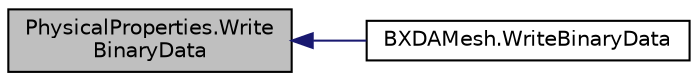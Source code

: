digraph "PhysicalProperties.WriteBinaryData"
{
  edge [fontname="Helvetica",fontsize="10",labelfontname="Helvetica",labelfontsize="10"];
  node [fontname="Helvetica",fontsize="10",shape=record];
  rankdir="LR";
  Node3 [label="PhysicalProperties.Write\lBinaryData",height=0.2,width=0.4,color="black", fillcolor="grey75", style="filled", fontcolor="black"];
  Node3 -> Node4 [dir="back",color="midnightblue",fontsize="10",style="solid"];
  Node4 [label="BXDAMesh.WriteBinaryData",height=0.2,width=0.4,color="black", fillcolor="white", style="filled",URL="$class_b_x_d_a_mesh.html#a5ee3b3956597c24da796eb6242bb9940",tooltip="Writes all mesh data with the given BinaryWriter. "];
}
